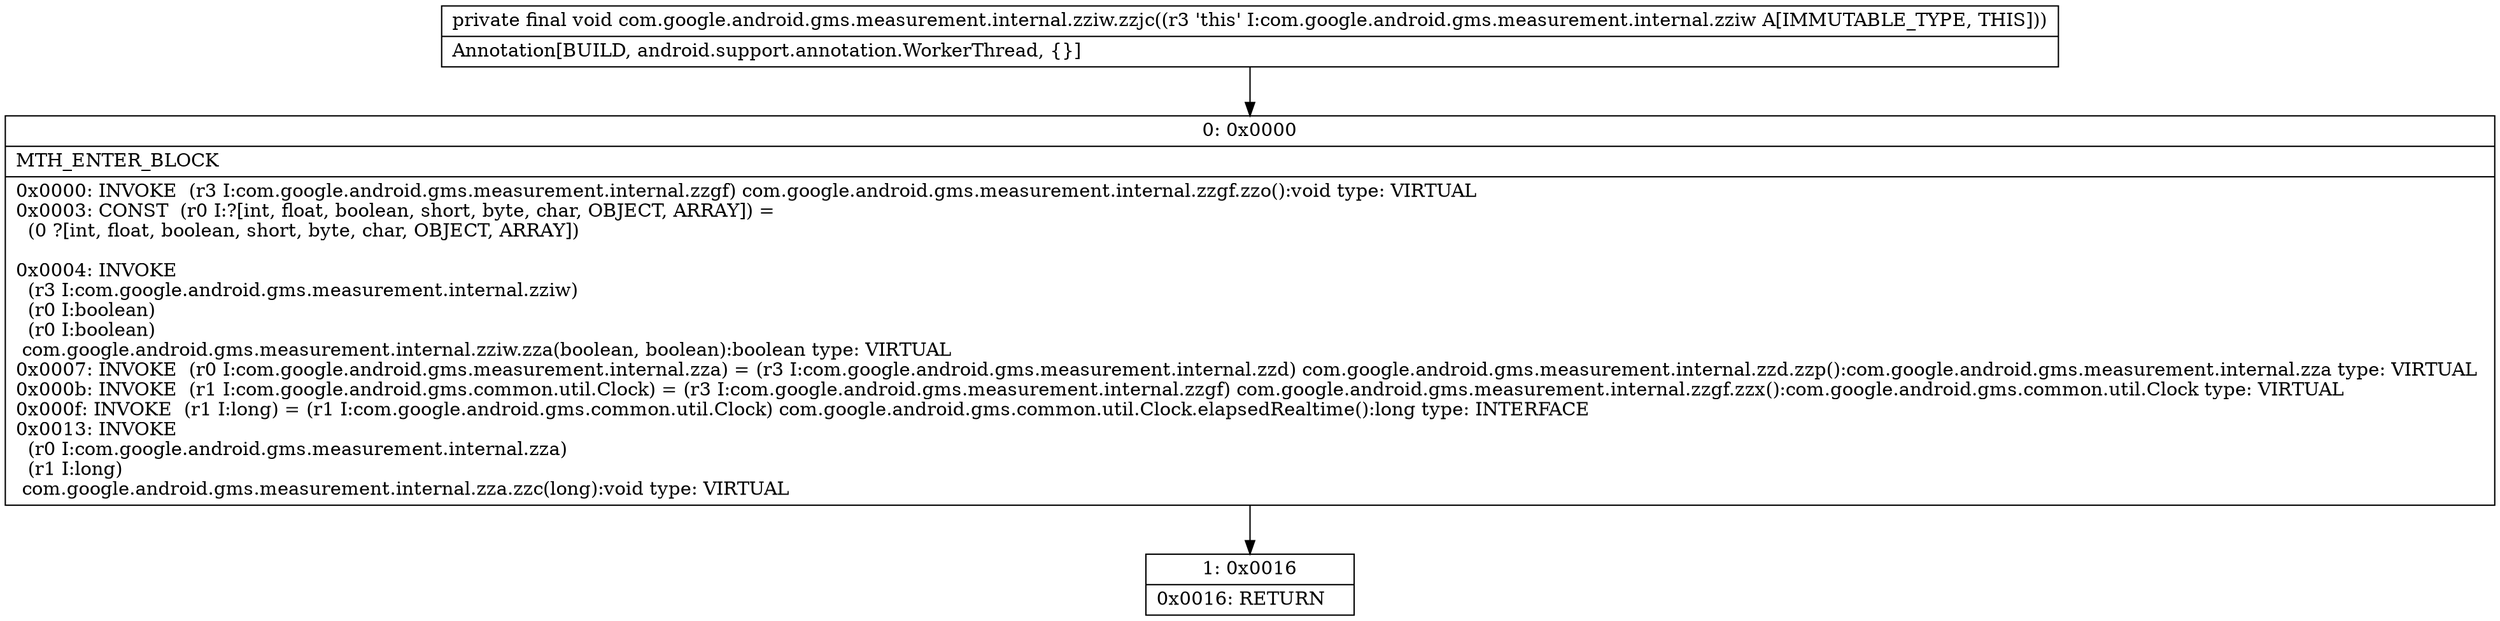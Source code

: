 digraph "CFG forcom.google.android.gms.measurement.internal.zziw.zzjc()V" {
Node_0 [shape=record,label="{0\:\ 0x0000|MTH_ENTER_BLOCK\l|0x0000: INVOKE  (r3 I:com.google.android.gms.measurement.internal.zzgf) com.google.android.gms.measurement.internal.zzgf.zzo():void type: VIRTUAL \l0x0003: CONST  (r0 I:?[int, float, boolean, short, byte, char, OBJECT, ARRAY]) = \l  (0 ?[int, float, boolean, short, byte, char, OBJECT, ARRAY])\l \l0x0004: INVOKE  \l  (r3 I:com.google.android.gms.measurement.internal.zziw)\l  (r0 I:boolean)\l  (r0 I:boolean)\l com.google.android.gms.measurement.internal.zziw.zza(boolean, boolean):boolean type: VIRTUAL \l0x0007: INVOKE  (r0 I:com.google.android.gms.measurement.internal.zza) = (r3 I:com.google.android.gms.measurement.internal.zzd) com.google.android.gms.measurement.internal.zzd.zzp():com.google.android.gms.measurement.internal.zza type: VIRTUAL \l0x000b: INVOKE  (r1 I:com.google.android.gms.common.util.Clock) = (r3 I:com.google.android.gms.measurement.internal.zzgf) com.google.android.gms.measurement.internal.zzgf.zzx():com.google.android.gms.common.util.Clock type: VIRTUAL \l0x000f: INVOKE  (r1 I:long) = (r1 I:com.google.android.gms.common.util.Clock) com.google.android.gms.common.util.Clock.elapsedRealtime():long type: INTERFACE \l0x0013: INVOKE  \l  (r0 I:com.google.android.gms.measurement.internal.zza)\l  (r1 I:long)\l com.google.android.gms.measurement.internal.zza.zzc(long):void type: VIRTUAL \l}"];
Node_1 [shape=record,label="{1\:\ 0x0016|0x0016: RETURN   \l}"];
MethodNode[shape=record,label="{private final void com.google.android.gms.measurement.internal.zziw.zzjc((r3 'this' I:com.google.android.gms.measurement.internal.zziw A[IMMUTABLE_TYPE, THIS]))  | Annotation[BUILD, android.support.annotation.WorkerThread, \{\}]\l}"];
MethodNode -> Node_0;
Node_0 -> Node_1;
}

